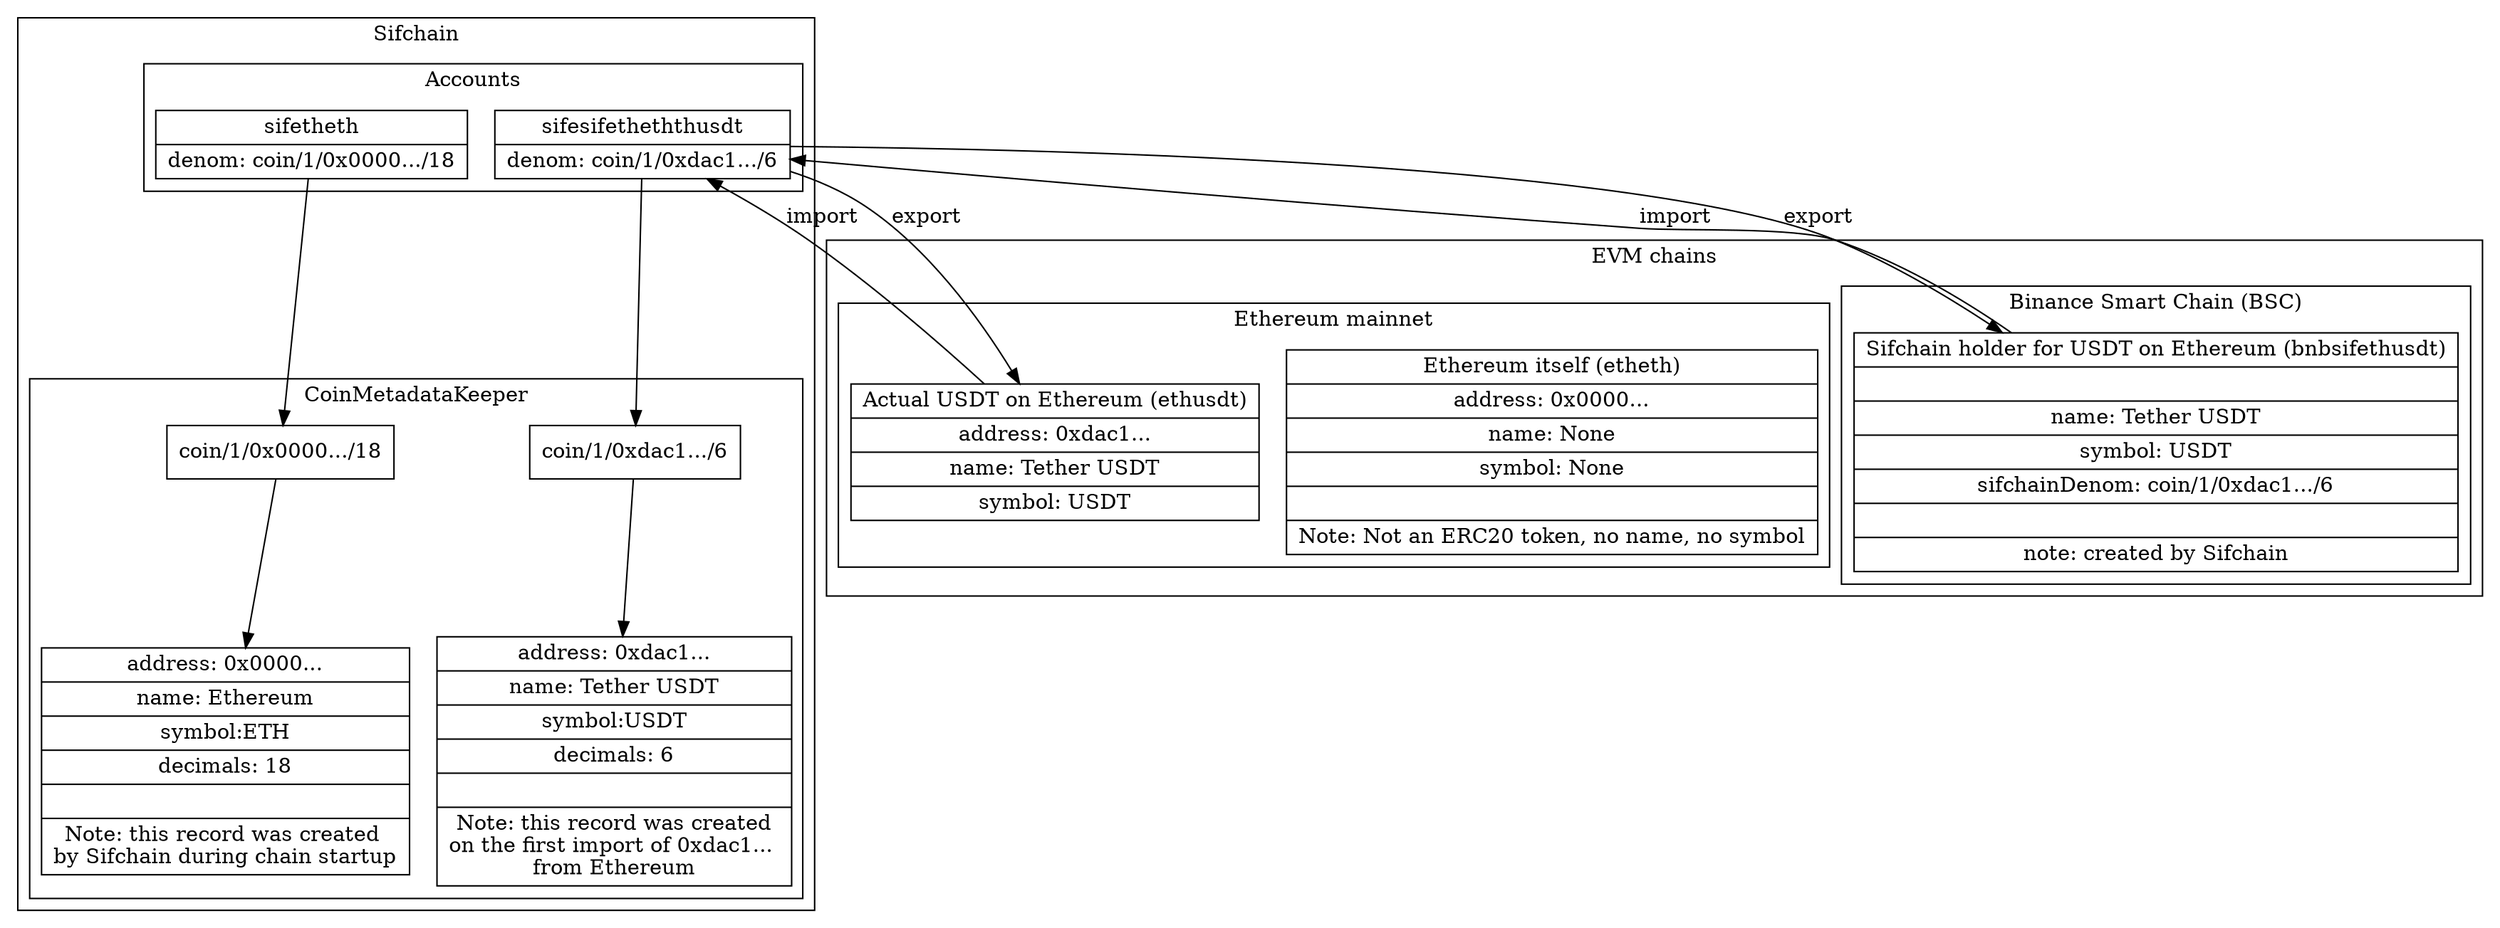 digraph G {
    node [
        shape = "record"
    ]

    subgraph cluster_sifchain {
        label="Sifchain"
        subgraph cluster_coins {
            label="Accounts"
            sifethusdt [label="{sifesifetheththusdt|denom: coin/1/0xdac1.../6}"]
            sifetheth [label="{sifetheth|denom: coin/1/0x0000.../18}"]
        }

        subgraph cluster_coinmetadatakeeper {
            label="CoinMetadataKeeper"
            sifethusdtdenom [label="coin/1/0xdac1.../6}"]
            sifethusdtmetdata [label="{address: 0xdac1...|name: Tether USDT|symbol:USDT|decimals: 6||Note: this record was created\non the first import of 0xdac1... \nfrom Ethereum}"]
            sifethusdtdenom -> sifethusdtmetdata
            sifethusdt -> sifethusdtdenom

            sifethethdenom [label="coin/1/0x0000.../18}"]
            sifethethmetdata [label="{address: 0x0000...|name: Ethereum|symbol:ETH|decimals: 18||Note: this record was created \nby Sifchain during chain startup}"]
            sifethethdenom -> sifethethmetdata
            sifetheth -> sifethethdenom
        }
    }
    subgraph cluster_evm {
        label="EVM chains"
        subgraph cluster_etherum {
            label="Ethereum mainnet"
            etheth
            ethusdt
        }
        subgraph cluster_bsc {
            label="Binance Smart Chain (BSC)"
            bnbsifethusdt
        }
    }

    etheth [label="{Ethereum itself (etheth)|address: 0x0000...|name: None|symbol: None||Note: Not an ERC20 token, no name, no symbol}"]
    ethusdt [label="{Actual USDT on Ethereum (ethusdt)|address: 0xdac1...|name: Tether USDT|symbol: USDT}"]
    bnbsifethusdt [label="{Sifchain holder for USDT on Ethereum (bnbsifethusdt)||name: Tether USDT|symbol: USDT|sifchainDenom: coin/1/0xdac1.../6||note: created by Sifchain}"]
    ethusdt -> sifethusdt [label="import"]
    sifethusdt -> bnbsifethusdt [label="export"]
    sifethusdt -> ethusdt [label="export"]
    bnbsifethusdt -> sifethusdt [label="import"]
}